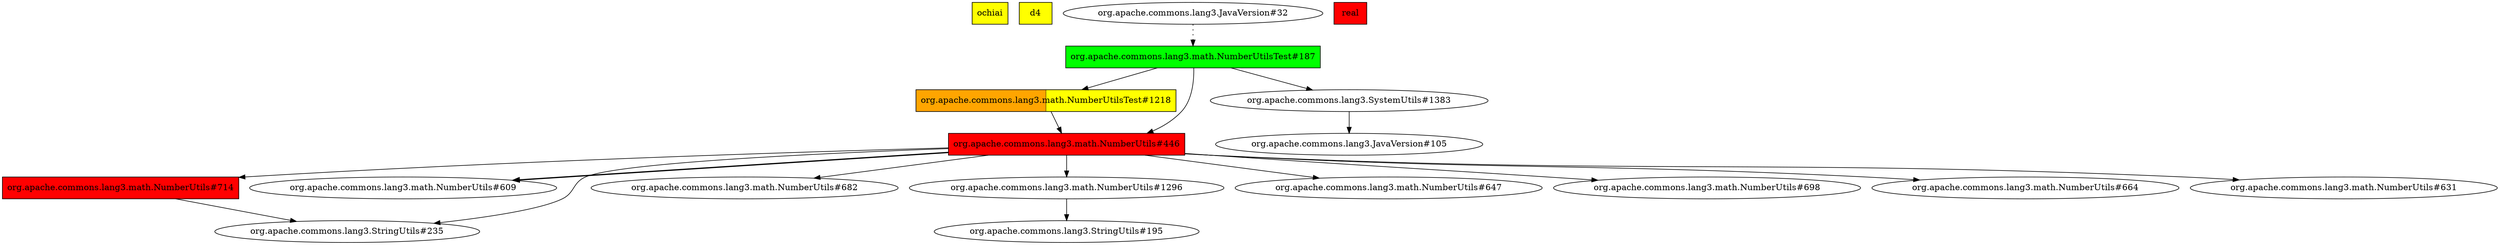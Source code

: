 digraph enhanced {
	"ochiai" [style=striped shape=box fillcolor="yellow"];
	"d4" [style=striped shape=box fillcolor="yellow"];
	"org.apache.commons.lang3.math.NumberUtilsTest#187" [style=striped shape=box fillcolor="green"];
	"org.apache.commons.lang3.math.NumberUtilsTest#1218" [style=striped shape=box fillcolor="orange:yellow"];
	"org.apache.commons.lang3.math.NumberUtils#714" [style=striped shape=box fillcolor="red"];
	"real" [style=striped shape=box fillcolor="red"];
	"org.apache.commons.lang3.math.NumberUtils#446" [style=striped shape=box fillcolor="red"];
	"org.apache.commons.lang3.SystemUtils#1383" -> "org.apache.commons.lang3.JavaVersion#105";
	"org.apache.commons.lang3.math.NumberUtils#446" -> "org.apache.commons.lang3.math.NumberUtils#609" [style=bold];
	"org.apache.commons.lang3.math.NumberUtilsTest#187" -> "org.apache.commons.lang3.math.NumberUtilsTest#1218";
	"org.apache.commons.lang3.math.NumberUtils#714" -> "org.apache.commons.lang3.StringUtils#235";
	"org.apache.commons.lang3.math.NumberUtils#446" -> "org.apache.commons.lang3.StringUtils#235";
	"org.apache.commons.lang3.math.NumberUtils#446" -> "org.apache.commons.lang3.math.NumberUtils#682";
	"org.apache.commons.lang3.JavaVersion#32" -> "org.apache.commons.lang3.math.NumberUtilsTest#187" [style=dotted];
	"org.apache.commons.lang3.math.NumberUtils#446" -> "org.apache.commons.lang3.math.NumberUtils#1296";
	"org.apache.commons.lang3.math.NumberUtils#446" -> "org.apache.commons.lang3.math.NumberUtils#714";
	"org.apache.commons.lang3.math.NumberUtils#446" -> "org.apache.commons.lang3.math.NumberUtils#647";
	"org.apache.commons.lang3.math.NumberUtils#1296" -> "org.apache.commons.lang3.StringUtils#195";
	"org.apache.commons.lang3.math.NumberUtilsTest#187" -> "org.apache.commons.lang3.math.NumberUtils#446";
	"org.apache.commons.lang3.math.NumberUtilsTest#1218" -> "org.apache.commons.lang3.math.NumberUtils#446";
	"org.apache.commons.lang3.math.NumberUtils#446" -> "org.apache.commons.lang3.math.NumberUtils#698";
	"org.apache.commons.lang3.math.NumberUtilsTest#187" -> "org.apache.commons.lang3.SystemUtils#1383";
	"org.apache.commons.lang3.math.NumberUtils#446" -> "org.apache.commons.lang3.math.NumberUtils#664";
	"org.apache.commons.lang3.math.NumberUtils#446" -> "org.apache.commons.lang3.math.NumberUtils#631";
}
